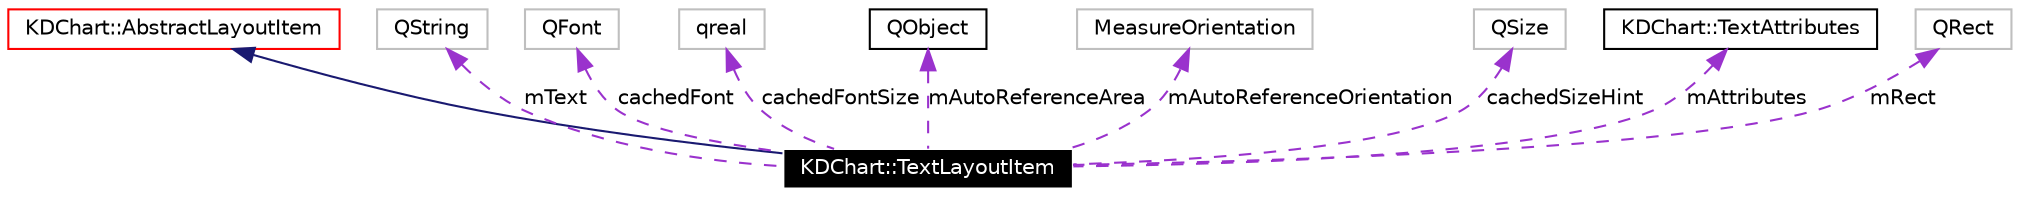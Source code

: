 digraph G
{
  edge [fontname="Helvetica",fontsize=10,labelfontname="Helvetica",labelfontsize=10];
  node [fontname="Helvetica",fontsize=10,shape=record];
  Node579 [label="KDChart::TextLayoutItem",height=0.2,width=0.4,color="white", fillcolor="black", style="filled" fontcolor="white"];
  Node580 -> Node579 [dir=back,color="midnightblue",fontsize=10,style="solid",fontname="Helvetica"];
  Node580 [label="KDChart::AbstractLayoutItem",height=0.2,width=0.4,color="red",URL="$class_k_d_chart_1_1_abstract_layout_item.html"];
  Node584 -> Node579 [dir=back,color="darkorchid3",fontsize=10,style="dashed",label="mText",fontname="Helvetica"];
  Node584 [label="QString",height=0.2,width=0.4,color="grey75"];
  Node585 -> Node579 [dir=back,color="darkorchid3",fontsize=10,style="dashed",label="cachedFont",fontname="Helvetica"];
  Node585 [label="QFont",height=0.2,width=0.4,color="grey75"];
  Node586 -> Node579 [dir=back,color="darkorchid3",fontsize=10,style="dashed",label="cachedFontSize",fontname="Helvetica"];
  Node586 [label="qreal",height=0.2,width=0.4,color="grey75"];
  Node587 -> Node579 [dir=back,color="darkorchid3",fontsize=10,style="dashed",label="mAutoReferenceArea",fontname="Helvetica"];
  Node587 [label="QObject",height=0.2,width=0.4,color="black",URL="$class_q_object.html"];
  Node588 -> Node579 [dir=back,color="darkorchid3",fontsize=10,style="dashed",label="mAutoReferenceOrientation",fontname="Helvetica"];
  Node588 [label="MeasureOrientation",height=0.2,width=0.4,color="grey75"];
  Node589 -> Node579 [dir=back,color="darkorchid3",fontsize=10,style="dashed",label="cachedSizeHint",fontname="Helvetica"];
  Node589 [label="QSize",height=0.2,width=0.4,color="grey75"];
  Node590 -> Node579 [dir=back,color="darkorchid3",fontsize=10,style="dashed",label="mAttributes",fontname="Helvetica"];
  Node590 [label="KDChart::TextAttributes",height=0.2,width=0.4,color="black",URL="$class_k_d_chart_1_1_text_attributes.html"];
  Node591 -> Node579 [dir=back,color="darkorchid3",fontsize=10,style="dashed",label="mRect",fontname="Helvetica"];
  Node591 [label="QRect",height=0.2,width=0.4,color="grey75"];
}
